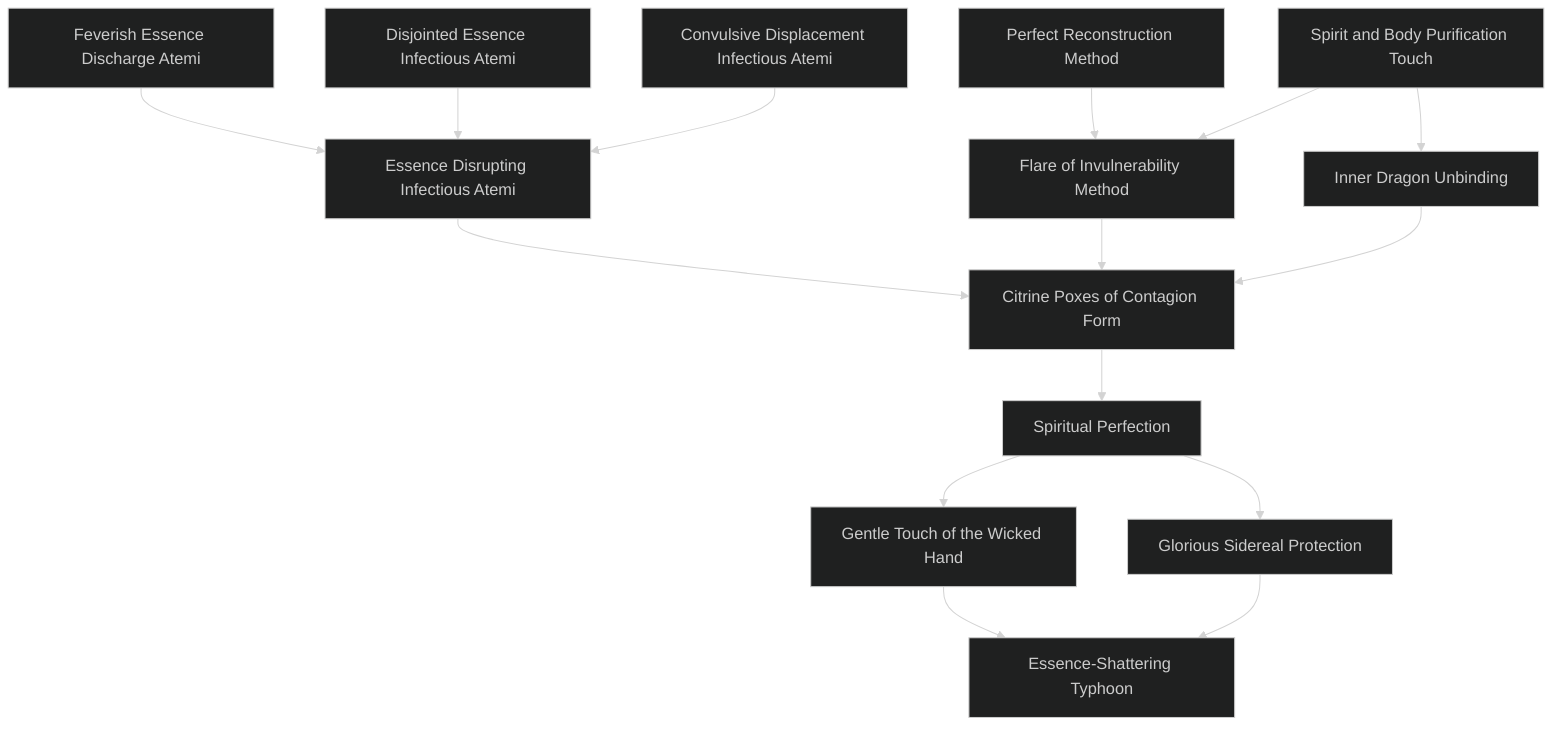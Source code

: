 ---
config:
  theme: dark
---
flowchart TD

    feverish_essence_discharge_atemi["Feverish Essence Discharge Atemi"]
    click feverish_essence_discharge_atemi callback "
        Feverish Essence Discharge Atemi<br>
        <br>
        Cost: 7 motes<br>
        Duration: Instant<br>
        Type: Supplemental<br>
        Minimum Martial Arts: 5<br>
        Minimum Essence: 4<br>
        Prerequisite Charms: None<br>
        <br>
        ...whose lover's practices displeased the sun. The all-
        seeing sun no longer could sustain<br>
        Tormenting the enemy like the bites of a hundred
        mosquitoes, the character delivers a spark of poisoned
        Essence into the core of his enemy's soul. This is an
        infectious Martial Arts attack that carries the White
        Sun Sickness.<br>
        A victim of White Sun Sickness suffers from a fever
        of the soul. Each time she spends motes of Essence on a
        Charm, the disease increases the Charm's cost by l mote.
        This effect is a cumulative one: The second expenditure
        costs 2 extra motes, the third costs three, and so forth.
        Reduce the accumulated total by five in each day the
        victim spends no motes. The victim also hallucinates. In
        stressful situations, this reduces all of her dice pools by
        her own permanent Essence. Without external stressors,
        she may detach entirely from reality. Finally, the victim
        gains Limit at twice the normal rate. This is a coincidental
        interaction with the Great Curse and not a direct
        effect of the Charm.<br>
        White Sun Sickness occurs in nature. It afflicts —
        though very rarely — those who spend too long meditating
        on the ways of the Fair Folk, the ever-changing spirit
        of Luna, the power of the Elemental Dragons or the
        inspiring greatness of the Unconquered Sun.<br>
        Mundane Treatment Difficulty: 6<br>
        Magical Treatment Difficulty: 3
        "

    disjointed_essence_infectious_atemi["Disjointed Essence Infectious Atemi"]
    click disjointed_essence_infectious_atemi callback "
        Disjointed Essence Infectious Atemi<br>
        <br>
        Cost: 12 motes<br>
        Duration: Instant<br>
        Type: Supplemental<br>
        Minimum Martial Arts: 5<br>
        Minimum Essence: 4<br>
        Prerequisite Charms: None<br>
        <br>
        These practices, but with enraged disdain, darts forth
        such pestilent malignant beams,
        Her fingers brushing past the victim's defenses like
        contaminated water seeping into a pool, the character
        infects a victim's Essence with the spastic, divisive
        Drunken Moth Sickness. This is an infectious Martial
        Arts attack.<br>
        A victim of Drunken Moth Sickness no longer
        entirely controls his behavior. The disease comes with a
        general purpose specified by the Sidereal - something
        like &quot;embarrass yourself,&quot; &quot;protect me&quot; or &quot;beat up your
        friends.&quot; In each turn, the character has three choices:
        Use a simple Charm, use a Combo, or spend at least half
        of his non-reflexive actions serving the disease's purpose.
        (Splitting his dice pool or buying extra actions is recom-
        mended — if he only takes one action, then it goes to the
        illness.) The disease only forces him to take action when
        an obvious way of fulfilling its purpose exists, either
        without using Charms or using Charms already active.
        Otherwise, the actions that go to the Drunken Moth
        Sickness are wasted — the character does nothing.<br>
        This disease occasionally occurs in nature, generally
        when someone eats something into which a spirit has
        been bound.<br>
        Mundane Treatment Difficulty: 6<br>
        Magical Treatment Difficulty: 4
        "

    convulsive_displacement_infectious_atemi["Convulsive Displacement Infectious Atemi"]
    click convulsive_displacement_infectious_atemi callback "
        Convulsive Displacement Infectious Atemi<br>
        <br>
        Cost: 12 motes, 1 Willpower<br>
        Duration: Instant<br>
        Type: Supplemental<br>
        Minimum Martial Arts: 5<br>
        Minimum Essence: 4<br>
        Prerequisite Charms: None<br>
        <br>
        As shed infection on air, earth and streams;
        One precise punch or kick disrupts the entire functioning
        of the victim's body and soul, shattering his
        Essence into the jagged pattern characteristic of the
        Jigsaw Organ Condition. This is an infectious Martial
        Arts attack.<br>
        A victim of the Jigsaw Organ Condition lacks the
        physical coherence of his peers. Struck in combat, he
        loses limbs or extremities with abnormal ease, simply
        falling apart. Fortunately, when he does lose a limb, he
        need simply stick it back on, and it begins to heal.
        Similarly, if he loses an organ, he can spend a turn
        swallowing it, and it slides back into place. Individual
        organs remain alive, connected and under the victim's
        control when separated from the body. The victim still
        takes damage normally, however, due to the sheer physical
        trauma of it. Whenever a victim suffers damage, roll
        his Stamina against a difficulty equal to the number of
        health levels lost. On a failure, a limb falls off, he coughs
        out a lung, or some similar event transpires.<br>
        If the Sidereal successfully infects someone with
        this disease, the target automatically loses a limb or
        organ of the Sidereal's choice. The Exalt can attempt
        to catch it with a reflexive Dexterity + Athletics action
        at her full dice pool. For example, she might infect her
        victim with a measured blow to the back, cartwheeling
        past him to catch his heart as he coughs it into her
        hands. She can again force a lost limb of her choice and,
        again, try to catch it, any time she does damage to the
        afflicted target - the target cannot defend himself
        with a Stamina roll.<br>
        Defensive Charms only protect such organs or
        limbs as they are naturally applicable to. By default,
        limited leverage reduces the dice pool for a severed
        limb's actions to 0 before the influence of Charms.
        Further, most Charms simply do not function when
        employed by a severed organ. However, appropriate
        stunts or the help of a friend can give a victim's limb
        access to his full dice pool.<br>
        The Sidereal Exalted are only aware of 40 naturally
        contracted cases of Jigsaw Organ Condition this Age.<br>
        The vector for this disease is unknown.<br>
        Mundane Treatment Difficulty: 10<br>
        Magical Treatment Difficulty: 4
        "

    essence_disrupting_infectious_atemi["Essence Disrupting Infectious Atemi"]
    feverish_essence_discharge_atemi --> essence_disrupting_infectious_atemi
    disjointed_essence_infectious_atemi --> essence_disrupting_infectious_atemi
    convulsive_displacement_infectious_atemi --> essence_disrupting_infectious_atemi
    click essence_disrupting_infectious_atemi callback "
        Essence Disrupting Infectious Atemi<br>
        <br>
        Cost: 12 motes, 1 Willpower<br>
        Duration: Instant<br>
        Type: Supplemental<br>
        Minimum Martial Arts: 5<br>
        Minimum Essence: 4<br>
        Prerequisite Charms: Feverish Essence Discharge Atemi, Disjointed Essence Infectious Atemi, Convulsive Displacement Infectious Atemi<br>
        <br>
        From whence this malady its birth received.<br>
        The character's understanding of the art of infectious
        martial arts increases. She learns the 25 underlying
        principles of infection and may apply them in combination
        to inflict arbitrary First or Second Circle illnesses
        upon her opponent. This requires an infectious Martial
        Arts attack supplemented by this Charm.<br>
        Characters develop their own First or Second Circle
        infections for use with Essence-Disrupting Infectious
        Atemi. Creating such a sickness requires an Intelligence
        + Medicine roll. The player describes the disease desired,
        and the Storyteller decides upon its Circle and treatment
        difficulties. The difficulty of the Medicine roll equals the
        Magical Treatment Difficulty for the sickness. Reduce
        this difficulty by one point if another Sidereal Exalted
        teaches the character how to inflict the disease. The
        Sidereal can attempt to realize a general infection concept,
        her player making the appropriate roll, no more
        than once per story.<br>
        Normally, characters practice the infliction of new
        spiritual infections before testing them in battle. Developing
        diseases on the fly imposes a +2 difficulty penalty.
        It also requires the Storyteller's permission and requires
        a separate action from the blow that inflicts the disease.
        "

    perfect_reconstruction_method["Perfect Reconstruction Method"]
    click perfect_reconstruction_method callback "
        Perfect Reconstruction Method<br>
        <br>
        Cost: 8 motes, 1 Willpower, 1 experience point<br>
        Duration: Instant<br>
        Type: Simple<br>
        Minimum Martial Arts: 5<br>
        Minimum Essence: 4<br>
        Prerequisite Charms: None<br>
        <br>
        ...On him the dreadful lot did fall, who now was placed
        before the altar bound,<br>
        With precise blows, the character batters the target
        into the perfect shape written into the core of the target's
        Essence. Violent as the Exalt's attacks may be, they do no
        damage. The target's bones and flesh, when struck, slide
        perfectly into their most appropriate place. The Sidereal's
        player rolls Dexterity + Martial Arts against a difficulty
        equal to the target's Essence. Add the character's Medicine
        score in automatic successes. The target can dodge
        or parry normally. If the Sidereal hits, the target experiences
        the following beneficial effects:<br>
        • The target heals all bashing damage.<br>
        • The target heals a number of lethal damage levels
        equal to the character's Martial Arts score. Treat any
        aggravated damage levels as two lethal damage levels,
        and heal them first.<br>
        • The target can immediately spend one experience
        point to heal one point of permanent Trait loss. This
        cannot raise a Trait above the highest level previously
        purchased. (In other words, the target cannot lose a
        point of Willpower, buy it back between stories and then
        take advantage of this Charm to raise it further.)<br>
        • Any effect that has locked the target into an
        undesired shape is instantly shattered.<br>
        After a successful application of this method, the
        target's player must succeed at a Temperance roll against
        difficulty 2, or the target falls unconscious in a moment
        of transcendent ecstasy.<br>
        The character can use this method on herself. This
        Charm does not affect tattooed Lunar Exalted, who treat
        it as an external attempt to modify their shape (see
        Exalted: the Lunars, p. 121).
        "

    spirit_and_body_purification_touch["Spirit and Body Purification Touch"]
    click spirit_and_body_purification_touch callback "
        Spirit and Body Purification Touch<br>
        <br>
        Cost: 8 motes, 1 Willpower<br>
        Duration: Instant<br>
        Type: Simple<br>
        Minimum Martial Arts: 5<br>
        Minimum Essence: 4<br>
        Prerequisite Charms: None<br>
        <br>
        His head with sacrificial garlands crowned,
        Like the rain that comes after a battle to wash away
        the blood and tears, the gentle fall of the Sidereal's hands
        or feet upon a target's Essence cleanses the target of
        disease and ill effects. The Sidereal's player rolls Dexter-
        ity + Martial Arts against a difficulty equal to the target's
        Essence. Add the character's Medicine score in auto-
        matic successes. The target can dodge or parry normally.
        If the character hits, the target experiences the following
        beneficial effects:<br>
        • Spiritual and physical diseases instantly leave
        her system, and she fully recovers from their effects.
        The Exalt's player must roll Intelligence + Medicine
        against the Magical Treatment Difficulty to cure a
        Third Circle illness or the Great Contagion (difficulty
        5) with this Charm.<br>
        • All poison and drugs leave her system, and
        addictions are broken.<br>
        • Any Possession Charm affecting the target is
        broken, and all lingering effects disappear.<br>
        • The Sidereal Exalted can transfer as many motes
        of his Essence to the target as desired.<br>
        • The Sidereal Exalted can transfer as many points
        of his temporary Willpower to the target as desired.<br>
        • Curses upon the target are broken, although
        permanently lost Attributes are not recovered. This
        includes most debilitating effects imposed through non-physical
        means.<br>
        • The character can erase painful memories,
        that he is aware of, which afflict the target. In the
        future, the target must spend a Willpower point to
        recall these memories for a scene, and even then, they
        return only dimly.<br>
        The target has even greater difficulty remembering
        the events leading up to the use of this Charm -
        specifically, the scene in which this Charm was used.
        Remembering those events later requires not simply a
        Willpower point, but a successful Conviction roll against
        difficulty 2. Again, the memory only lasts for a scene.<br>
        The character can use this method on herself.
        "

    inner_dragon_unbinding["Inner Dragon Unbinding"]
    spirit_and_body_purification_touch --> inner_dragon_unbinding
    click inner_dragon_unbinding callback "
        Inner Dragon Unbinding<br>
        <br>
        Cost: 12 motes, 1 Willpower<br>
        Duration: One turn<br>
        Type: Reflexive<br>
        Minimum Martial Arts: 5<br>
        Minimum Essence: 4<br>
        Prerequisite Charms: Spirit and Body Purification Touch<br>
        <br>
        His throat laid open to the lifted knife, but interceding
        Gaia spared his life,<br>
        The character guides her actions with the quadrumvirate
        of redress, four fundamental patterns of Essence
        flow designed to overcome restraints upon the heart,
        body, mind and soul. This instantly breaks any debilitating
        magical effects upon her, save for those imposed by
        the limits of her own Charms. In addition, for the
        remainder of the turn, the players of others must succeed
        at an Essence roll with a difficulty equal to the character's
        permanent Essence for their characters to affect the
        Sidereal with a Charm, spell or Charm-assisted attack.
        The Exalt can invoke this Charm reflexively to impede
        a magical attack against her.
        "

    flare_of_invulnerability_method["Flare of Invulnerability Method"]
    perfect_reconstruction_method --> flare_of_invulnerability_method
    spirit_and_body_purification_touch --> flare_of_invulnerability_method
    click flare_of_invulnerability_method callback "
        Flare of Invulnerability Method<br>
        <br>
        Cost: 10 motes<br>
        Duration: One scene<br>
        Type: Simple<br>
        Minimum Martial Arts: 5<br>
        Minimum Essence: 4<br>
        Prerequisite Charms: Perfect Reconstruction<br>
        <br>
        Method, Spirit and Body Purification Touch
        commands them in his stead a heifer slay, for the sun's
        rage was now removed away.<br>
        The character stirs the Essence within her into a
        furious conflagration of pure life and energy. For the
        remainder of the scene, she adds her temporary Essence to
        her bashing and lethal soak. However, she must burn
        through at least 10 motes of Essence each turn (losing
        any she does not spend). Further, no combination of
        effects can allow her to regain more than 5 Essence in a
        given turn.
        "

    citrine_poxes_of_contagion_form["Citrine Poxes of Contagion Form"]
    essence_disrupting_infectious_atemi --> citrine_poxes_of_contagion_form
    flare_of_invulnerability_method --> citrine_poxes_of_contagion_form
    inner_dragon_unbinding --> citrine_poxes_of_contagion_form
    click citrine_poxes_of_contagion_form callback "
        Citrine Poxes of Contagion Form<br>
        <br>
        Cost: 15 motes, 1 Willpower<br>
        Duration: One scene<br>
        Type: Simple<br>
        Minimum Martial Arts: 5<br>
        Minimum Essence: 5<br>
        Prerequisite Charms: One complete martial art (all Charms), Essence-Disrupting Infectious Atemi, Inner Dragon Unbinding, Flare of Invulnerability Method<br>
        <br>
        ...From him the malady received its name.<br>
        The character moves in a sinuous pattern that
        makes the flows of Essence about her weep. An anima
        banner-like effect rises above her, displaying a lattice-
        work of iron dripping with sea water and blood. This is
        the symbol of the sickness named Iphimedeia, the Revel
        Outside the Sealing of the Gates. The air out to (her
        Essence x 10) yards from the character becomes redolent
        with contagion. Starting the next turn, all those within
        that distance of the Exalt risk infection. The Exalt can
        protect a number of allies up to her permanent Essence
        from this effect. This is an infectious Martial Arts attack.
        It does not require that the character strike her targets,
        but perfect blocks and perfect dodges still protect against
        the outpouring of disease.<br>
        A victim of Iphimedeia finds the flesh of his body
        twisting and flowing, melting while remaining yet alive.
        This does one level of unsoakable aggravated damage per
        turn but stops when aggravated damage fills the -0 and -
        I wound tracks. Characters protected against the
        influence of the Wyld do not suffer from this effect.<br>
        The infected also find their legs twitching with the
        desire to dance. In any given turn, a victim can choose
        to succumb, devoting a dice action to dancing, adding
        his Essence in automatic successes to the Performance
        roll and losing control over his movement. He normally
        dances around an object or person chosen by the Story-
        teller at a distance of 10 yards. Alternately, he can resist.
        Struggling with his own body reduces his effective
        Dexterity to O.<br>
        The greater a victim's self-control, the more
        Iphimedeia impedes him. In each turn, he must fail a
        Temperance roll, spend a Willpower point or lose his
        action as patches of the air become as hard as iron to him.
        Choosing to dance does not protect him from this effect.
        If appropriate to the game style, female Dragon-Blooded
        Aspects of Water may find themselves pregnant after
        catching and recovering from Iphimedeia. If so, the child
        always Exalts.<br>
        The Revel Outside the Sealing of the Gates is a
        Third Circle illness. Characters whose players roll
        against the Sidereal's Essence to resist lose all dice
        from their Stamina + Resistance pool before the
        application of Charms..<br>
        Characters using this Form are immune to all
        disease and poison, as if employing the Immunity to
        Everything Technique..<br>
        Mundane Treatment Difficulty: 10.<br>
        Magical Treatment Difficulty: 4
        "

    spiritual_perfection["Spiritual Perfection"]
    citrine_poxes_of_contagion_form --> spiritual_perfection
    click spiritual_perfection callback "
        Spiritual Perfection<br>
        <br>
        Cost: 1 mote<br>
        Duration: Instant<br>
        Type: Reflexive<br>
        Minimum Martial Arts: 6<br>
        Minimum Essence: 6<br>
        Prerequisite Charms: Citrine Poxes of Contagion Form<br>
        <br>
        The Elder Sutra of Decay: Once, there was a crippled
        maiden…<br>
        The character's understanding of the processes by
        which one balances or unbalances the flow of a person's
        Essence helps him shield himself from any disability.
        For a single mote of Essence, he can render himself
        permanently immune to any poison or disease to which
        he has been exposed. He can also spend a mote of
        Essence to halve the damage from a single attack, after
        damage is rolled, or to reflexively protect himself from
        any disabling effect upon his body or mind. He must
        invoke the Charm once for each such attack or effect.
        For example, hit by a Lightning Torment Hatchet, the
        Sidereal could spend 1 mote to halve the damage taken
        and 1 mote to block its painful, disabling effect. The
        character cannot cure disabilities originating outside
        his body, such as shackles binding his wrists. All of
        these effects are perfect. The character is the master of
        his own body and mind
        "

    gentle_touch_of_the_wicked_hand["Gentle Touch of the Wicked Hand"]
    spiritual_perfection --> gentle_touch_of_the_wicked_hand
    click gentle_touch_of_the_wicked_hand callback "
        Gentle Touch of the Wicked Hand<br>
        <br>
        Cost: 15 motes, 1 Willpower
        Duration: Instant
        Type: Supplemental
        Minimum Martial Arts: 6
        Minimum Essence: 7
        Prerequisite Charms: Spiritual Perfection
        ...who told me this: &quot;You shall know your enemies when
        they teach you to forget<br>
        One who approaches mastery of Decay-style martial
        arts learns ten thousand subtle principles of infection,
        each of which she can employ ten thousand different
        ways. Applying them in combination, she can wreak the
        greatest forms of havoc upon the Essence flows of her
        enemies. The character can use this Charm as an infectious
        Martial Arts attack to contaminate others with
        arbitrary Third Circle illnesses.<br>
        Characters develop their own Third Circle illnesses
        for use with Gentle Touch of the Wicked Hand.
        Infection follows the ordinary rules for infectious Martial
        Arts, save that it is intrinsically more difficult — as
        noted above — to resist Third Circle infection. Creating
        a Third Circle illness requires an Intelligence +
        Medicine roll. The Storyteller sets a difficulty between
        5 and 10, based on the disease's effects. Reduce this
        difficulty by one point if another Sidereal teaches the
        character how to inflict this disease. The Sidereal can
        attempt to realize a general infection concept, her
        player making the appropriate roll, no more than once
        in every year.<br>
        Normally, characters practice the infliction of
        new spiritual infections before testing them in battle.
        Developing diseases on the fly imposes a +2 difficulty
        penalty. It also requires the Storyteller's permission
        and requires a separate action from the blow that
        inflicts the disease.
        "

    glorious_sidereal_protection["Glorious Sidereal Protection"]
    spiritual_perfection --> glorious_sidereal_protection
    click glorious_sidereal_protection callback "
        Glorious Sidereal Protection<br>
        <br>
        Cost: 15 motes, 1 Willpower<br>
        Duration: One scene<br>
        Type: Simple<br>
        Minimum Martial Arts: 6<br>
        Minimum Essence: 7<br>
        Prerequisite Charms: Spiritual Perfection<br>
        what is whole<br>
        The character learns to guard himself and others
        from even the most terrible attacks. This Charm
        manipulates one target's Essence. Under its effects,
        she automatically converts any aggravated damage
        she receives to lethal damage, before soak. This
        stacks with Charms that convert lethal to bashing
        damage; characters under both effects convert all
        damage directly to bashing. The character can use
        this Charm on himself.
        "

    essence_shattering_typhoon["Essence-Shattering Typhoon"]
    gentle_touch_of_the_wicked_hand --> essence_shattering_typhoon
    glorious_sidereal_protection --> essence_shattering_typhoon
    click essence_shattering_typhoon callback "
        Essence-Shattering Typhoon<br>
        <br>
        Cost: 6 motes, 1 Willpower<br>
        Duration: One turn<br>
        Type: Simple<br>
        Minimum Martial Arts: 7<br>
        Minimum Essence: 7<br>
        Prerequisite Charms: Gentle Touch of the Wicked Hand, Glorious Sidereal Protection<br>
        and what is diseased.&quot;&quot;
        The character's fists blur as she pounds them
        against the air, shattering the currents of the world
        and casting a storm of broken and tainted Essence
        toward her foes. In the first turn, the effects extend
        three yards beyond her fists. Anyone and anything
        immediately in front of her suffers either 15 dice of
        aggravated damage or a Third Circle illness she has
        learned to inflict (targets can resist the disease
        normally.) This is an unblockable, undodgeable
        effect. For each turn that the Exalt continuously
        performs this Charm, the effects stretch one mile
        further forward and a tenth of a mile further to each
        side. This Charm is a semi-physical effect, and does
        not reach through unbroken walls, earth, trees, etc.
        until the turn it either destroys them or has a route
        around them. It does not extend behind the character
        or to her sides.
        "